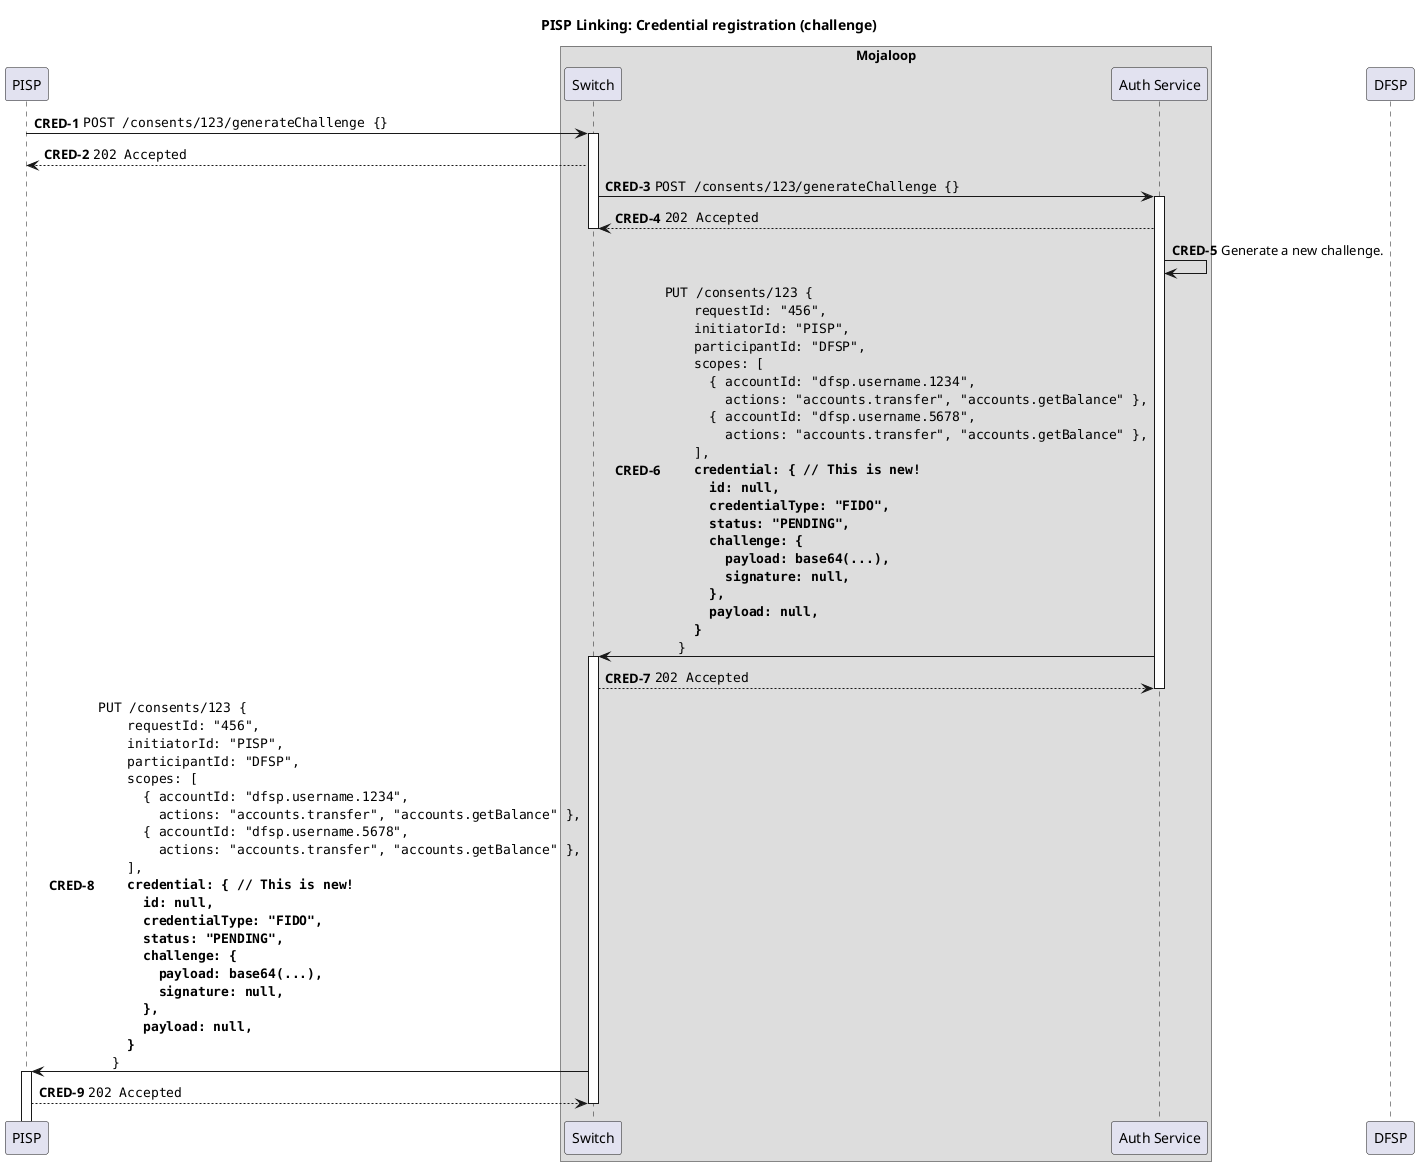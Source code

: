 @startuml

!pragma teoz true

title PISP Linking: Credential registration (challenge)

participant "PISP" as PISP

box "Mojaloop"
    participant Switch
    participant "Auth Service" as Auth
end box

participant "DFSP" as DFSP

autonumber 1 "<b>CRED-#</b>"

PISP -> Switch ++: ""POST /consents/123/generateChallenge {}""
Switch --> PISP: ""202 Accepted""
deactivate PISP

Switch -> Auth ++: ""POST /consents/123/generateChallenge {}""
Auth --> Switch: ""202 Accepted""
deactivate Switch

Auth -> Auth: Generate a new challenge.
Auth -> Switch ++: ""PUT /consents/123 {""\n\
    ""  requestId: "456",""\n\
    ""  initiatorId: "PISP",""\n\
    ""  participantId: "DFSP",""\n\
    ""  scopes: [ ""\n\
    ""    { accountId: "dfsp.username.1234",""\n\
    ""      actions: "accounts.transfer", "accounts.getBalance" },""\n\
    ""    { accountId: "dfsp.username.5678",""\n\
    ""      actions: "accounts.transfer", "accounts.getBalance" },""\n\
    ""  ],""\n\
    ""  **credential: { // This is new!**""\n\
    ""    **id: null,**""\n\
    ""    **credentialType: "FIDO",**""\n\
    ""    **status: "PENDING",**""\n\
    ""    **challenge: {**""\n\
    ""      **payload: base64(...),**""\n\
    ""      **signature: null,**""\n\
    ""    **},**""\n\
    ""    **payload: null,**""\n\
    ""  **}**""\n\
    ""}""
Switch --> Auth: ""202 Accepted""
deactivate Auth

Switch -> PISP ++: ""PUT /consents/123 {""\n\
    ""  requestId: "456",""\n\
    ""  initiatorId: "PISP",""\n\
    ""  participantId: "DFSP",""\n\
    ""  scopes: [ ""\n\
    ""    { accountId: "dfsp.username.1234",""\n\
    ""      actions: "accounts.transfer", "accounts.getBalance" },""\n\
    ""    { accountId: "dfsp.username.5678",""\n\
    ""      actions: "accounts.transfer", "accounts.getBalance" },""\n\
    ""  ],""\n\
    ""  **credential: { // This is new!**""\n\
    ""    **id: null,**""\n\
    ""    **credentialType: "FIDO",**""\n\
    ""    **status: "PENDING",**""\n\
    ""    **challenge: {**""\n\
    ""      **payload: base64(...),**""\n\
    ""      **signature: null,**""\n\
    ""    **},**""\n\
    ""    **payload: null,**""\n\
    ""  **}**""\n\
    ""}""
PISP --> Switch: ""202 Accepted""
deactivate Switch

@enduml
